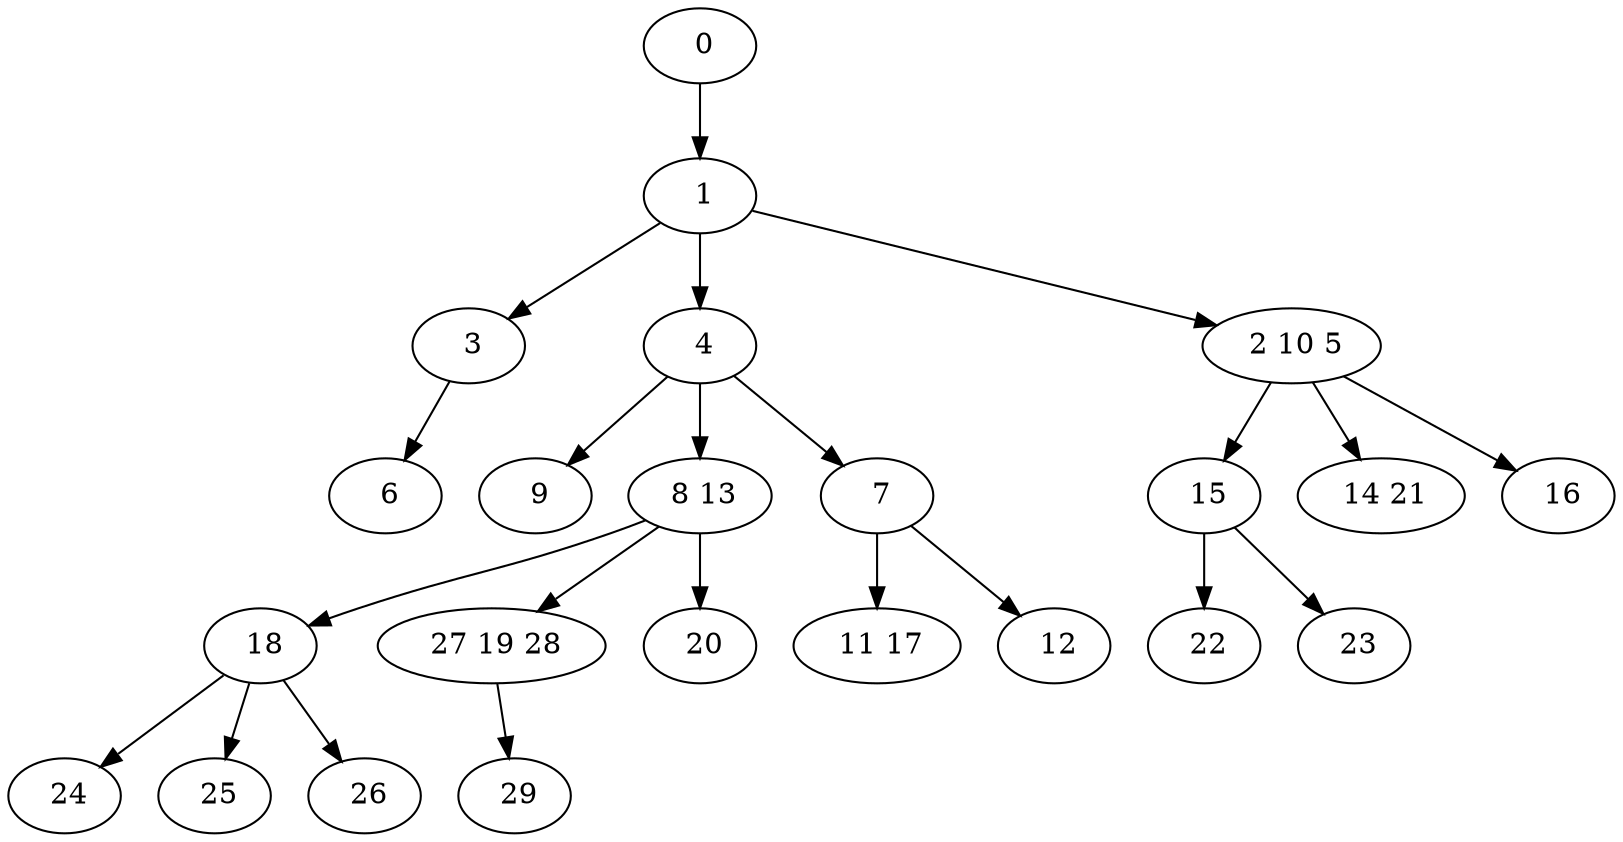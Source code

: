 digraph mytree {
" 0" -> " 1";
" 1" -> " 3";
" 1" -> " 4";
" 1" -> " 2 10 5";
" 3" -> " 6";
" 4" -> " 9";
" 4" -> " 8 13";
" 4" -> " 7";
" 2 10 5" -> " 15";
" 2 10 5" -> " 14 21";
" 2 10 5" -> " 16";
" 6";
" 9";
" 8 13" -> " 18";
" 8 13" -> " 27 19 28";
" 8 13" -> " 20";
" 7" -> " 11 17";
" 7" -> " 12";
" 11 17";
" 12";
" 15" -> " 22";
" 15" -> " 23";
" 22";
" 23";
" 18" -> " 24";
" 18" -> " 25";
" 18" -> " 26";
" 24";
" 25";
" 26";
" 27 19 28" -> " 29";
" 29";
" 20";
" 14 21";
" 16";
}
